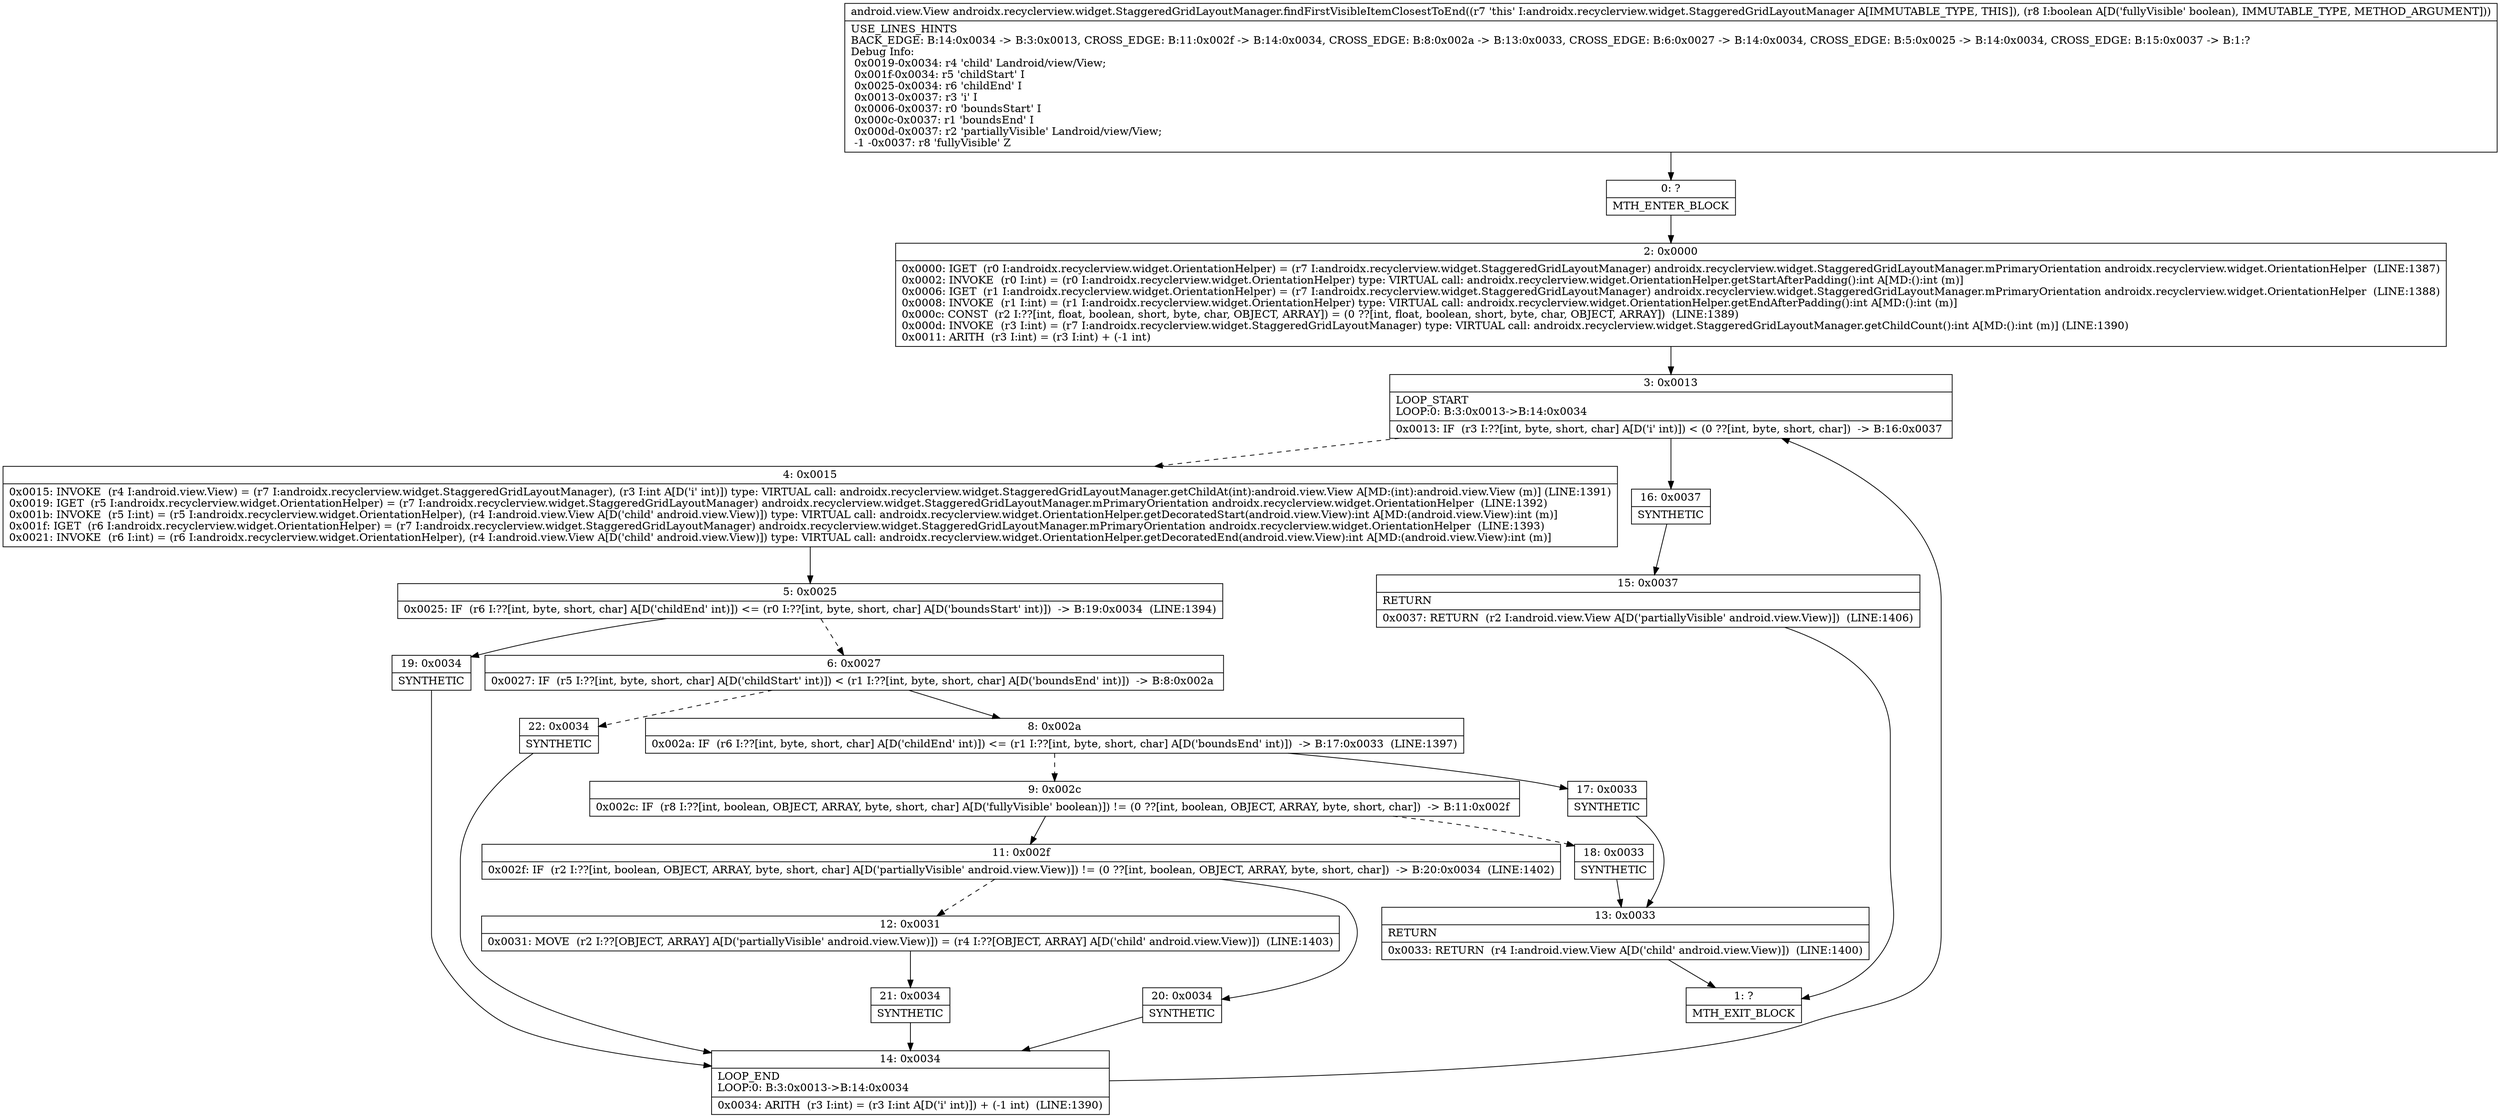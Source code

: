 digraph "CFG forandroidx.recyclerview.widget.StaggeredGridLayoutManager.findFirstVisibleItemClosestToEnd(Z)Landroid\/view\/View;" {
Node_0 [shape=record,label="{0\:\ ?|MTH_ENTER_BLOCK\l}"];
Node_2 [shape=record,label="{2\:\ 0x0000|0x0000: IGET  (r0 I:androidx.recyclerview.widget.OrientationHelper) = (r7 I:androidx.recyclerview.widget.StaggeredGridLayoutManager) androidx.recyclerview.widget.StaggeredGridLayoutManager.mPrimaryOrientation androidx.recyclerview.widget.OrientationHelper  (LINE:1387)\l0x0002: INVOKE  (r0 I:int) = (r0 I:androidx.recyclerview.widget.OrientationHelper) type: VIRTUAL call: androidx.recyclerview.widget.OrientationHelper.getStartAfterPadding():int A[MD:():int (m)]\l0x0006: IGET  (r1 I:androidx.recyclerview.widget.OrientationHelper) = (r7 I:androidx.recyclerview.widget.StaggeredGridLayoutManager) androidx.recyclerview.widget.StaggeredGridLayoutManager.mPrimaryOrientation androidx.recyclerview.widget.OrientationHelper  (LINE:1388)\l0x0008: INVOKE  (r1 I:int) = (r1 I:androidx.recyclerview.widget.OrientationHelper) type: VIRTUAL call: androidx.recyclerview.widget.OrientationHelper.getEndAfterPadding():int A[MD:():int (m)]\l0x000c: CONST  (r2 I:??[int, float, boolean, short, byte, char, OBJECT, ARRAY]) = (0 ??[int, float, boolean, short, byte, char, OBJECT, ARRAY])  (LINE:1389)\l0x000d: INVOKE  (r3 I:int) = (r7 I:androidx.recyclerview.widget.StaggeredGridLayoutManager) type: VIRTUAL call: androidx.recyclerview.widget.StaggeredGridLayoutManager.getChildCount():int A[MD:():int (m)] (LINE:1390)\l0x0011: ARITH  (r3 I:int) = (r3 I:int) + (\-1 int) \l}"];
Node_3 [shape=record,label="{3\:\ 0x0013|LOOP_START\lLOOP:0: B:3:0x0013\-\>B:14:0x0034\l|0x0013: IF  (r3 I:??[int, byte, short, char] A[D('i' int)]) \< (0 ??[int, byte, short, char])  \-\> B:16:0x0037 \l}"];
Node_4 [shape=record,label="{4\:\ 0x0015|0x0015: INVOKE  (r4 I:android.view.View) = (r7 I:androidx.recyclerview.widget.StaggeredGridLayoutManager), (r3 I:int A[D('i' int)]) type: VIRTUAL call: androidx.recyclerview.widget.StaggeredGridLayoutManager.getChildAt(int):android.view.View A[MD:(int):android.view.View (m)] (LINE:1391)\l0x0019: IGET  (r5 I:androidx.recyclerview.widget.OrientationHelper) = (r7 I:androidx.recyclerview.widget.StaggeredGridLayoutManager) androidx.recyclerview.widget.StaggeredGridLayoutManager.mPrimaryOrientation androidx.recyclerview.widget.OrientationHelper  (LINE:1392)\l0x001b: INVOKE  (r5 I:int) = (r5 I:androidx.recyclerview.widget.OrientationHelper), (r4 I:android.view.View A[D('child' android.view.View)]) type: VIRTUAL call: androidx.recyclerview.widget.OrientationHelper.getDecoratedStart(android.view.View):int A[MD:(android.view.View):int (m)]\l0x001f: IGET  (r6 I:androidx.recyclerview.widget.OrientationHelper) = (r7 I:androidx.recyclerview.widget.StaggeredGridLayoutManager) androidx.recyclerview.widget.StaggeredGridLayoutManager.mPrimaryOrientation androidx.recyclerview.widget.OrientationHelper  (LINE:1393)\l0x0021: INVOKE  (r6 I:int) = (r6 I:androidx.recyclerview.widget.OrientationHelper), (r4 I:android.view.View A[D('child' android.view.View)]) type: VIRTUAL call: androidx.recyclerview.widget.OrientationHelper.getDecoratedEnd(android.view.View):int A[MD:(android.view.View):int (m)]\l}"];
Node_5 [shape=record,label="{5\:\ 0x0025|0x0025: IF  (r6 I:??[int, byte, short, char] A[D('childEnd' int)]) \<= (r0 I:??[int, byte, short, char] A[D('boundsStart' int)])  \-\> B:19:0x0034  (LINE:1394)\l}"];
Node_6 [shape=record,label="{6\:\ 0x0027|0x0027: IF  (r5 I:??[int, byte, short, char] A[D('childStart' int)]) \< (r1 I:??[int, byte, short, char] A[D('boundsEnd' int)])  \-\> B:8:0x002a \l}"];
Node_8 [shape=record,label="{8\:\ 0x002a|0x002a: IF  (r6 I:??[int, byte, short, char] A[D('childEnd' int)]) \<= (r1 I:??[int, byte, short, char] A[D('boundsEnd' int)])  \-\> B:17:0x0033  (LINE:1397)\l}"];
Node_9 [shape=record,label="{9\:\ 0x002c|0x002c: IF  (r8 I:??[int, boolean, OBJECT, ARRAY, byte, short, char] A[D('fullyVisible' boolean)]) != (0 ??[int, boolean, OBJECT, ARRAY, byte, short, char])  \-\> B:11:0x002f \l}"];
Node_11 [shape=record,label="{11\:\ 0x002f|0x002f: IF  (r2 I:??[int, boolean, OBJECT, ARRAY, byte, short, char] A[D('partiallyVisible' android.view.View)]) != (0 ??[int, boolean, OBJECT, ARRAY, byte, short, char])  \-\> B:20:0x0034  (LINE:1402)\l}"];
Node_12 [shape=record,label="{12\:\ 0x0031|0x0031: MOVE  (r2 I:??[OBJECT, ARRAY] A[D('partiallyVisible' android.view.View)]) = (r4 I:??[OBJECT, ARRAY] A[D('child' android.view.View)])  (LINE:1403)\l}"];
Node_21 [shape=record,label="{21\:\ 0x0034|SYNTHETIC\l}"];
Node_14 [shape=record,label="{14\:\ 0x0034|LOOP_END\lLOOP:0: B:3:0x0013\-\>B:14:0x0034\l|0x0034: ARITH  (r3 I:int) = (r3 I:int A[D('i' int)]) + (\-1 int)  (LINE:1390)\l}"];
Node_20 [shape=record,label="{20\:\ 0x0034|SYNTHETIC\l}"];
Node_18 [shape=record,label="{18\:\ 0x0033|SYNTHETIC\l}"];
Node_13 [shape=record,label="{13\:\ 0x0033|RETURN\l|0x0033: RETURN  (r4 I:android.view.View A[D('child' android.view.View)])  (LINE:1400)\l}"];
Node_1 [shape=record,label="{1\:\ ?|MTH_EXIT_BLOCK\l}"];
Node_17 [shape=record,label="{17\:\ 0x0033|SYNTHETIC\l}"];
Node_22 [shape=record,label="{22\:\ 0x0034|SYNTHETIC\l}"];
Node_19 [shape=record,label="{19\:\ 0x0034|SYNTHETIC\l}"];
Node_16 [shape=record,label="{16\:\ 0x0037|SYNTHETIC\l}"];
Node_15 [shape=record,label="{15\:\ 0x0037|RETURN\l|0x0037: RETURN  (r2 I:android.view.View A[D('partiallyVisible' android.view.View)])  (LINE:1406)\l}"];
MethodNode[shape=record,label="{android.view.View androidx.recyclerview.widget.StaggeredGridLayoutManager.findFirstVisibleItemClosestToEnd((r7 'this' I:androidx.recyclerview.widget.StaggeredGridLayoutManager A[IMMUTABLE_TYPE, THIS]), (r8 I:boolean A[D('fullyVisible' boolean), IMMUTABLE_TYPE, METHOD_ARGUMENT]))  | USE_LINES_HINTS\lBACK_EDGE: B:14:0x0034 \-\> B:3:0x0013, CROSS_EDGE: B:11:0x002f \-\> B:14:0x0034, CROSS_EDGE: B:8:0x002a \-\> B:13:0x0033, CROSS_EDGE: B:6:0x0027 \-\> B:14:0x0034, CROSS_EDGE: B:5:0x0025 \-\> B:14:0x0034, CROSS_EDGE: B:15:0x0037 \-\> B:1:?\lDebug Info:\l  0x0019\-0x0034: r4 'child' Landroid\/view\/View;\l  0x001f\-0x0034: r5 'childStart' I\l  0x0025\-0x0034: r6 'childEnd' I\l  0x0013\-0x0037: r3 'i' I\l  0x0006\-0x0037: r0 'boundsStart' I\l  0x000c\-0x0037: r1 'boundsEnd' I\l  0x000d\-0x0037: r2 'partiallyVisible' Landroid\/view\/View;\l  \-1 \-0x0037: r8 'fullyVisible' Z\l}"];
MethodNode -> Node_0;Node_0 -> Node_2;
Node_2 -> Node_3;
Node_3 -> Node_4[style=dashed];
Node_3 -> Node_16;
Node_4 -> Node_5;
Node_5 -> Node_6[style=dashed];
Node_5 -> Node_19;
Node_6 -> Node_8;
Node_6 -> Node_22[style=dashed];
Node_8 -> Node_9[style=dashed];
Node_8 -> Node_17;
Node_9 -> Node_11;
Node_9 -> Node_18[style=dashed];
Node_11 -> Node_12[style=dashed];
Node_11 -> Node_20;
Node_12 -> Node_21;
Node_21 -> Node_14;
Node_14 -> Node_3;
Node_20 -> Node_14;
Node_18 -> Node_13;
Node_13 -> Node_1;
Node_17 -> Node_13;
Node_22 -> Node_14;
Node_19 -> Node_14;
Node_16 -> Node_15;
Node_15 -> Node_1;
}

